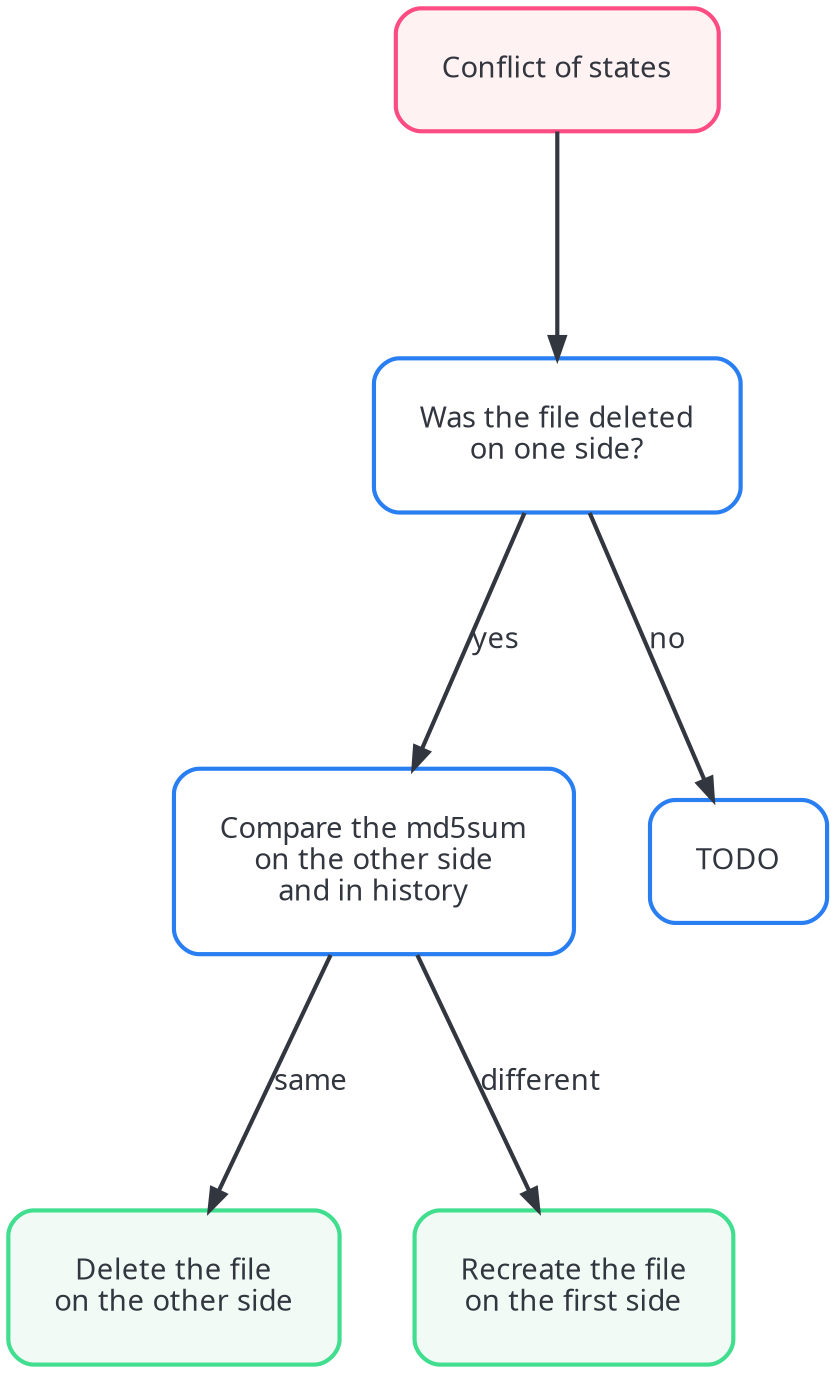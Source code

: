 digraph conflict {
	node [fontname="Fira Code", color="#297EF2", fontcolor="#32363F", shape="box", style="bold,rounded", margin=0.3]
	edge [fontname="Fira Code", color="#32363F", fontcolor="#32363F", style="bold"]
	ranksep = 1.5
	nodesep = 0.5

	start [label="Conflict of states", color="#FC4C83", fillcolor="#FFF2F2", style="filled,bold,rounded"]
	ask_deletion [label="Was the file deleted\non one side?"]
	deleted [label="Compare the md5sum\non the other side\nand in history"]
	not_deleted [label="TODO"]
	act_delete [label="Delete the file\non the other side", color="#40DE8E", fillcolor="#F2FAF5", style="filled,bold,rounded"]
	act_recreate [label="Recreate the file\non the first side", color="#40DE8E", fillcolor="#F2FAF5", style="filled,bold,rounded"]

	start -> ask_deletion
	ask_deletion -> deleted [label="yes"]
	ask_deletion -> not_deleted [label="no"]
	deleted -> act_delete [label="same"]
	deleted -> act_recreate [label="different"]
}
